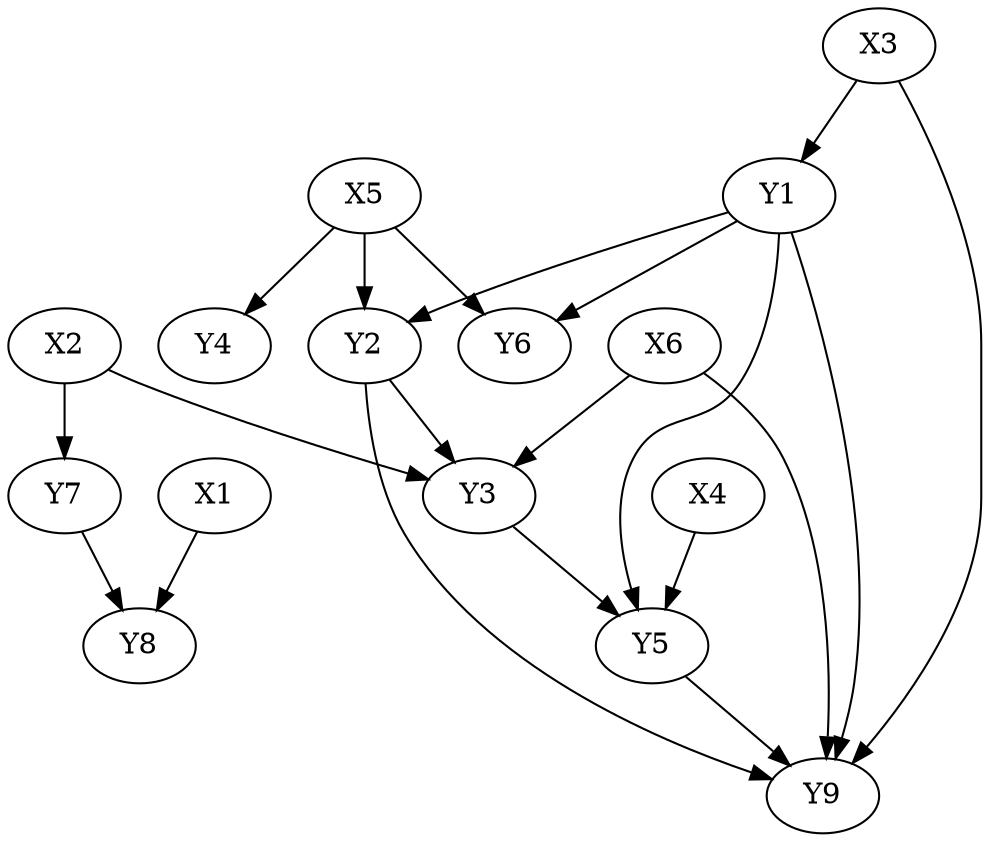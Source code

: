 strict digraph  {
X1;
Y8;
X2;
Y3;
Y7;
X3;
Y1;
Y9;
X4;
Y5;
X5;
Y2;
Y4;
Y6;
X6;
X1 -> Y8;
X2 -> Y3;
X2 -> Y7;
Y3 -> Y5;
Y7 -> Y8;
X3 -> Y1;
X3 -> Y9;
Y1 -> Y2;
Y1 -> Y5;
Y1 -> Y6;
Y1 -> Y9;
X4 -> Y5;
Y5 -> Y9;
X5 -> Y2;
X5 -> Y4;
X5 -> Y6;
Y2 -> Y3;
Y2 -> Y9;
X6 -> Y3;
X6 -> Y9;
}
